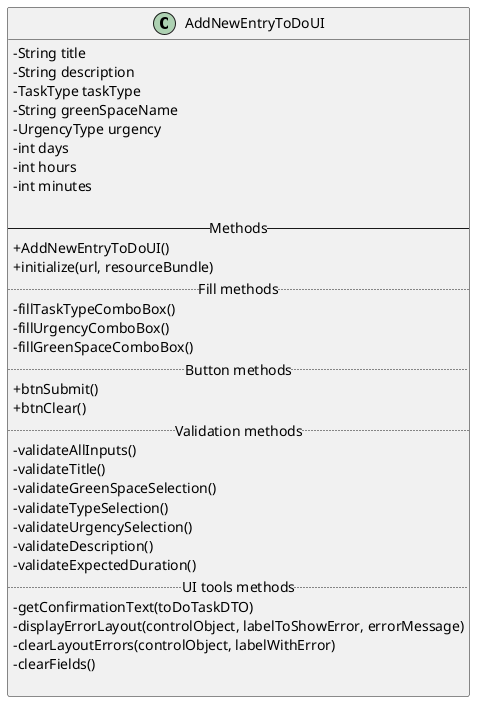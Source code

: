 @startuml
'skinparam monochrome true
skinparam packageStyle rectangle
skinparam shadowing false
skinparam linetype polyline
'skinparam linetype orto

skinparam classAttributeIconSize 0

class AddNewEntryToDoUI {
    - String title
    - String description
    - TaskType taskType
    - String greenSpaceName
    - UrgencyType urgency
    - int days
    - int hours
    - int minutes

    --Methods--
    + AddNewEntryToDoUI()
    + initialize(url, resourceBundle)
    ..Fill methods..
    - fillTaskTypeComboBox()
    - fillUrgencyComboBox()
    - fillGreenSpaceComboBox()
    ..Button methods..
    + btnSubmit()
    + btnClear()
    ..Validation methods..
    - validateAllInputs()
    - validateTitle()
    - validateGreenSpaceSelection()
    - validateTypeSelection()
    - validateUrgencySelection()
    - validateDescription()
    - validateExpectedDuration()
    ..UI tools methods..
    - getConfirmationText(toDoTaskDTO)
    - displayErrorLayout(controlObject, labelToShowError, errorMessage)
    - clearLayoutErrors(controlObject, labelWithError)
    - clearFields()

}

@enduml